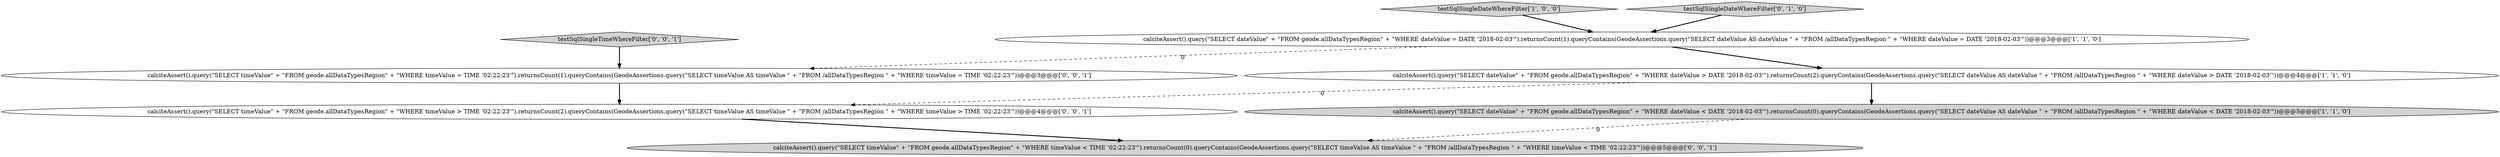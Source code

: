 digraph {
2 [style = filled, label = "calciteAssert().query(\"SELECT dateValue\" + \"FROM geode.allDataTypesRegion\" + \"WHERE dateValue < DATE '2018-02-03'\").returnsCount(0).queryContains(GeodeAssertions.query(\"SELECT dateValue AS dateValue \" + \"FROM /allDataTypesRegion \" + \"WHERE dateValue < DATE '2018-02-03'\"))@@@5@@@['1', '1', '0']", fillcolor = lightgray, shape = ellipse image = "AAA0AAABBB1BBB"];
3 [style = filled, label = "calciteAssert().query(\"SELECT dateValue\" + \"FROM geode.allDataTypesRegion\" + \"WHERE dateValue > DATE '2018-02-03'\").returnsCount(2).queryContains(GeodeAssertions.query(\"SELECT dateValue AS dateValue \" + \"FROM /allDataTypesRegion \" + \"WHERE dateValue > DATE '2018-02-03'\"))@@@4@@@['1', '1', '0']", fillcolor = white, shape = ellipse image = "AAA0AAABBB1BBB"];
6 [style = filled, label = "calciteAssert().query(\"SELECT timeValue\" + \"FROM geode.allDataTypesRegion\" + \"WHERE timeValue < TIME '02:22:23'\").returnsCount(0).queryContains(GeodeAssertions.query(\"SELECT timeValue AS timeValue \" + \"FROM /allDataTypesRegion \" + \"WHERE timeValue < TIME '02:22:23'\"))@@@5@@@['0', '0', '1']", fillcolor = lightgray, shape = ellipse image = "AAA0AAABBB3BBB"];
0 [style = filled, label = "testSqlSingleDateWhereFilter['1', '0', '0']", fillcolor = lightgray, shape = diamond image = "AAA0AAABBB1BBB"];
1 [style = filled, label = "calciteAssert().query(\"SELECT dateValue\" + \"FROM geode.allDataTypesRegion\" + \"WHERE dateValue = DATE '2018-02-03'\").returnsCount(1).queryContains(GeodeAssertions.query(\"SELECT dateValue AS dateValue \" + \"FROM /allDataTypesRegion \" + \"WHERE dateValue = DATE '2018-02-03'\"))@@@3@@@['1', '1', '0']", fillcolor = white, shape = ellipse image = "AAA0AAABBB1BBB"];
4 [style = filled, label = "testSqlSingleDateWhereFilter['0', '1', '0']", fillcolor = lightgray, shape = diamond image = "AAA0AAABBB2BBB"];
5 [style = filled, label = "calciteAssert().query(\"SELECT timeValue\" + \"FROM geode.allDataTypesRegion\" + \"WHERE timeValue > TIME '02:22:23'\").returnsCount(2).queryContains(GeodeAssertions.query(\"SELECT timeValue AS timeValue \" + \"FROM /allDataTypesRegion \" + \"WHERE timeValue > TIME '02:22:23'\"))@@@4@@@['0', '0', '1']", fillcolor = white, shape = ellipse image = "AAA0AAABBB3BBB"];
8 [style = filled, label = "testSqlSingleTimeWhereFilter['0', '0', '1']", fillcolor = lightgray, shape = diamond image = "AAA0AAABBB3BBB"];
7 [style = filled, label = "calciteAssert().query(\"SELECT timeValue\" + \"FROM geode.allDataTypesRegion\" + \"WHERE timeValue = TIME '02:22:23'\").returnsCount(1).queryContains(GeodeAssertions.query(\"SELECT timeValue AS timeValue \" + \"FROM /allDataTypesRegion \" + \"WHERE timeValue = TIME '02:22:23'\"))@@@3@@@['0', '0', '1']", fillcolor = white, shape = ellipse image = "AAA0AAABBB3BBB"];
1->3 [style = bold, label=""];
3->5 [style = dashed, label="0"];
7->5 [style = bold, label=""];
4->1 [style = bold, label=""];
5->6 [style = bold, label=""];
3->2 [style = bold, label=""];
1->7 [style = dashed, label="0"];
0->1 [style = bold, label=""];
8->7 [style = bold, label=""];
2->6 [style = dashed, label="0"];
}
